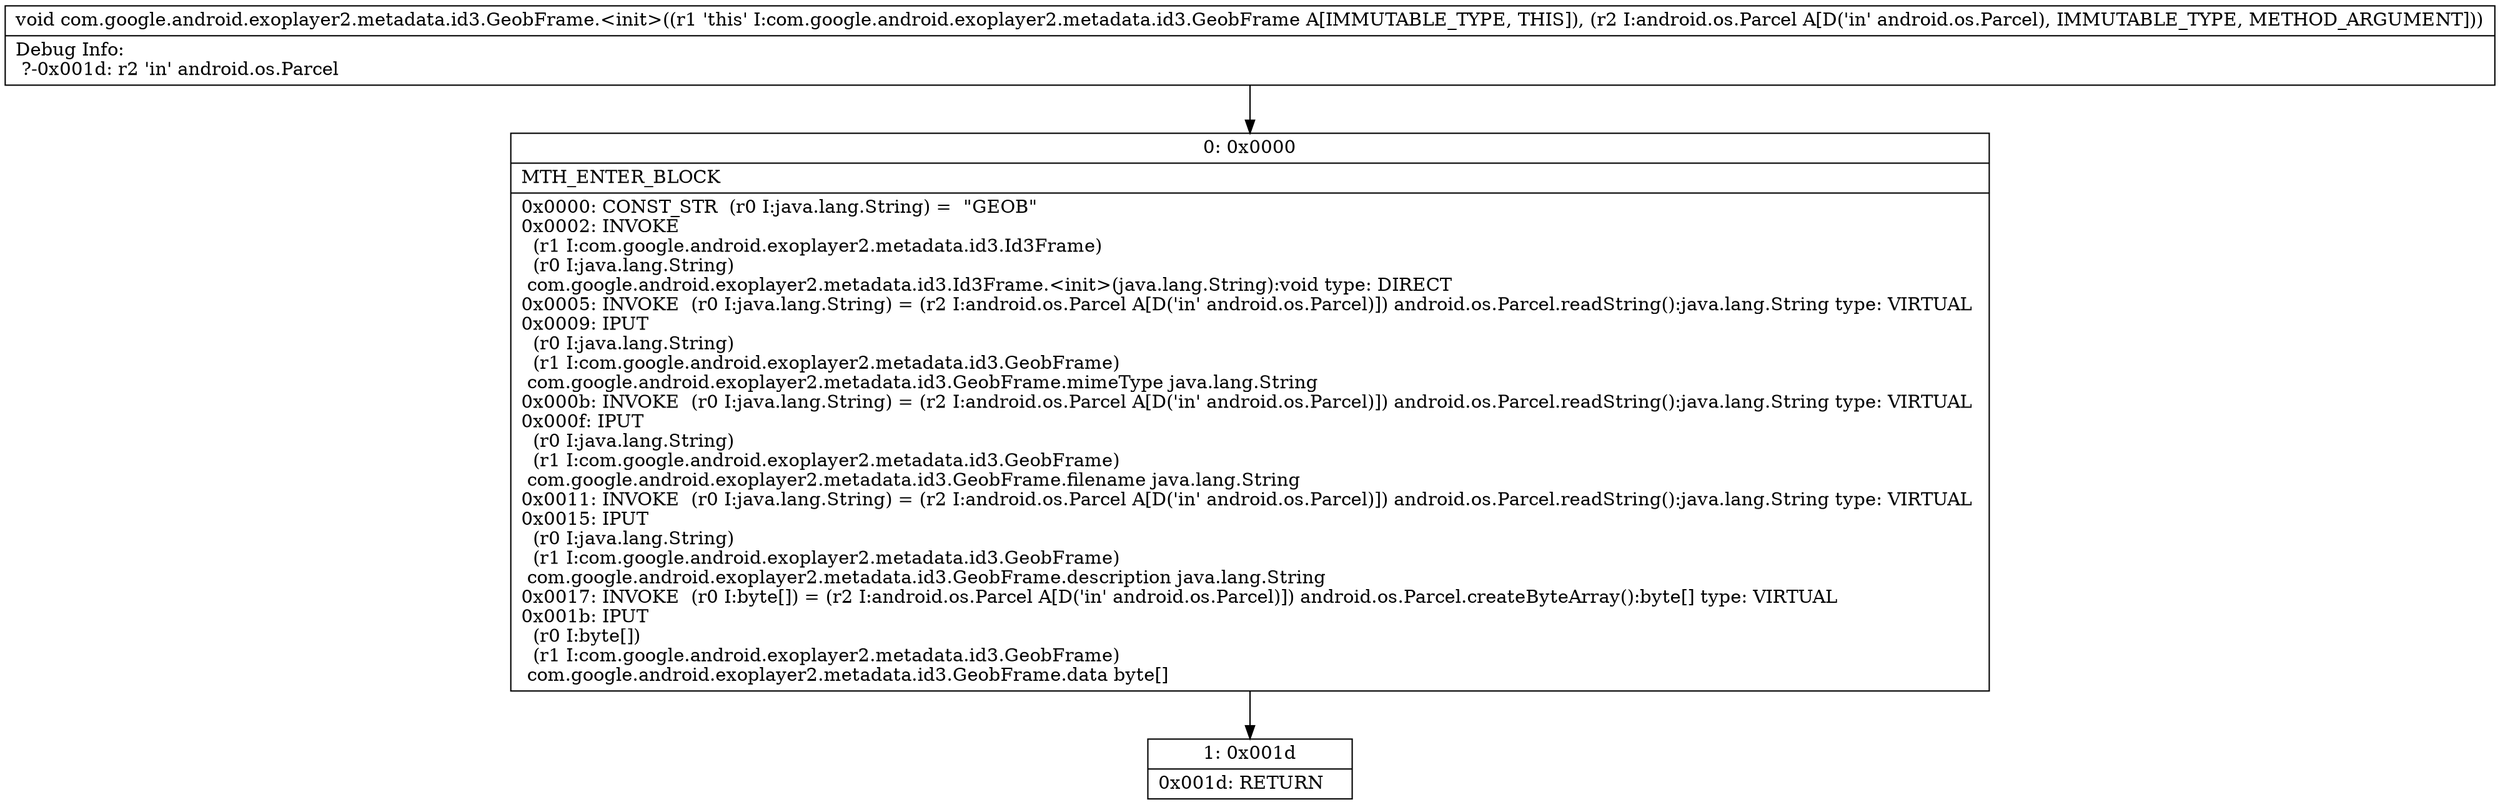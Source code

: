 digraph "CFG forcom.google.android.exoplayer2.metadata.id3.GeobFrame.\<init\>(Landroid\/os\/Parcel;)V" {
Node_0 [shape=record,label="{0\:\ 0x0000|MTH_ENTER_BLOCK\l|0x0000: CONST_STR  (r0 I:java.lang.String) =  \"GEOB\" \l0x0002: INVOKE  \l  (r1 I:com.google.android.exoplayer2.metadata.id3.Id3Frame)\l  (r0 I:java.lang.String)\l com.google.android.exoplayer2.metadata.id3.Id3Frame.\<init\>(java.lang.String):void type: DIRECT \l0x0005: INVOKE  (r0 I:java.lang.String) = (r2 I:android.os.Parcel A[D('in' android.os.Parcel)]) android.os.Parcel.readString():java.lang.String type: VIRTUAL \l0x0009: IPUT  \l  (r0 I:java.lang.String)\l  (r1 I:com.google.android.exoplayer2.metadata.id3.GeobFrame)\l com.google.android.exoplayer2.metadata.id3.GeobFrame.mimeType java.lang.String \l0x000b: INVOKE  (r0 I:java.lang.String) = (r2 I:android.os.Parcel A[D('in' android.os.Parcel)]) android.os.Parcel.readString():java.lang.String type: VIRTUAL \l0x000f: IPUT  \l  (r0 I:java.lang.String)\l  (r1 I:com.google.android.exoplayer2.metadata.id3.GeobFrame)\l com.google.android.exoplayer2.metadata.id3.GeobFrame.filename java.lang.String \l0x0011: INVOKE  (r0 I:java.lang.String) = (r2 I:android.os.Parcel A[D('in' android.os.Parcel)]) android.os.Parcel.readString():java.lang.String type: VIRTUAL \l0x0015: IPUT  \l  (r0 I:java.lang.String)\l  (r1 I:com.google.android.exoplayer2.metadata.id3.GeobFrame)\l com.google.android.exoplayer2.metadata.id3.GeobFrame.description java.lang.String \l0x0017: INVOKE  (r0 I:byte[]) = (r2 I:android.os.Parcel A[D('in' android.os.Parcel)]) android.os.Parcel.createByteArray():byte[] type: VIRTUAL \l0x001b: IPUT  \l  (r0 I:byte[])\l  (r1 I:com.google.android.exoplayer2.metadata.id3.GeobFrame)\l com.google.android.exoplayer2.metadata.id3.GeobFrame.data byte[] \l}"];
Node_1 [shape=record,label="{1\:\ 0x001d|0x001d: RETURN   \l}"];
MethodNode[shape=record,label="{void com.google.android.exoplayer2.metadata.id3.GeobFrame.\<init\>((r1 'this' I:com.google.android.exoplayer2.metadata.id3.GeobFrame A[IMMUTABLE_TYPE, THIS]), (r2 I:android.os.Parcel A[D('in' android.os.Parcel), IMMUTABLE_TYPE, METHOD_ARGUMENT]))  | Debug Info:\l  ?\-0x001d: r2 'in' android.os.Parcel\l}"];
MethodNode -> Node_0;
Node_0 -> Node_1;
}

